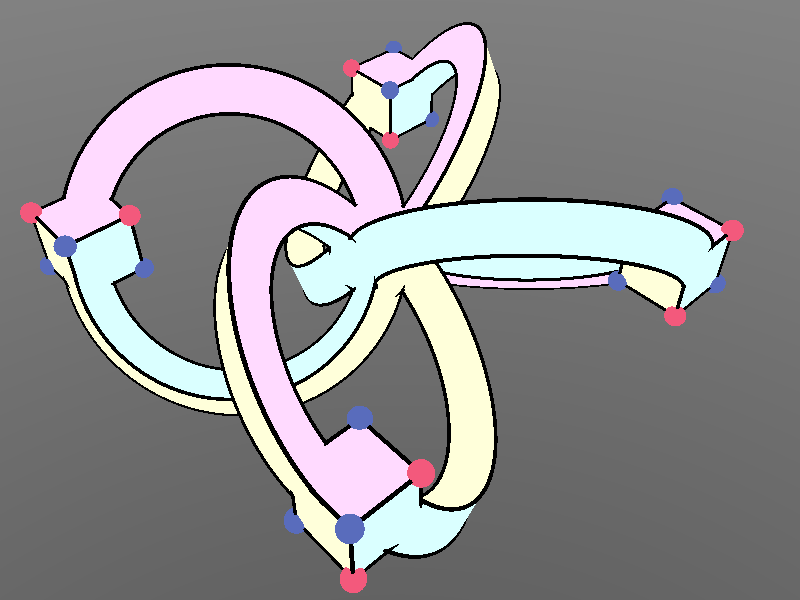 #version 3.5;#include "colors.inc"#include "textures.inc"global_settings {  assumed_gamma 1.0  max_trace_level 5}// ----------------------------------------camera {  location  <7.5, 8.5, -6.5>  direction 1.5*z  right     x*image_width/image_height  look_at   <1, 0.0,  -0.5>}light_source {  <0, 0, 0>  color rgb <0.04, 0.04, 0.04>  translate <-29, 30, -30>}light_source {  <0, 0, 0>  color rgb <0.04, 0.04, 0.04>  translate <-29, 29, -30>}light_source {  <0, 0, 0>  color rgb <0.04, 0.04, 0.04>  translate <-29, 29, -31>}light_source {  <0, 0, 0>  color rgb <0.04, 0.04, 0.04>  translate <-31, 28, -30>}light_source {  <0, 0, 0>  color rgb <0.04, 0.04, 0.04>  translate <-31, 27, -30>}light_source {  <0, 0, 0>  color rgb <0.04, 0.04, 0.04>  translate <-31, 27, -31>}light_source {  <0, 0, 0>  color rgb <0.04, 0.04, 0.04>  translate <-31, 30, -28>}light_source {  <0, 0, 0>  color rgb <0.04, 0.04, 0.04>  translate <-31, 29, -28>}light_source {  <0, 0, 0>  color rgb <0.04, 0.04, 0.04>  translate <-31, 29, -29>}light_source {  <0, 0, 0>  color rgb <0.04, 0.04, 0.04>  translate <29, 0, 0>}light_source {  <0, 0, 0>  color rgb <0.04, 0.04, 0.04>  translate <29, -1, 0>}light_source {  <0, 0, 0>  color rgb <0.04, 0.04, 0.04>  translate <29, -1, -1>}light_source {  <0, 0, 0>  color rgb <0.04, 0.04, 0.04>  translate <23, 24, -21>}light_source {  <0, 0, 0>  color rgb <0.04, 0.04, 0.04>  translate <23, 23, -21>}light_source {  <0, 0, 0>  color rgb <0.04, 0.04, 0.04>  translate <23, 23, -22>}light_source {  <0, 0, 0>  color rgb <0.04, 0.04, 0.04>  translate <-31, 0, 0>}light_source {  <0, 0, 0>  color rgb <0.04, 0.04, 0.04>  translate <-31, -1, 0>}light_source {  <0, 0, 0>  color rgb <0.04, 0.04, 0.04>  translate <-31, -1, -1>}light_source {  <0, 0, 0>  color rgb <0.04, 0.04, 0.04>  translate <26, 30, 30>}light_source {  <0, 0, 0>  color rgb <0.04, 0.04, 0.04>  translate <26, 29, 30>}light_source {  <0, 0, 0>  color rgb <0.04, 0.04, 0.04>  translate <26, 29, 29>}light_source {  <0, 0, 0>  color rgb <0.04, 0.04, 0.04>  translate <24, 32, 30>}light_source {  <0, 0, 0>  color rgb <0.04, 0.04, 0.04>  translate <24, 31, 30>}light_source {  <0, 0, 0>  color rgb <0.04, 0.04, 0.04>  translate <24, 31, 29>}light_source {  <0, 0, 0>  color rgb <0.04, 0.04, 0.04>  translate <24, 30, 32>}light_source {  <0, 0, 0>  color rgb <0.04, 0.04, 0.04>  translate <24, 29, 32>}light_source {  <0, 0, 0>  color rgb <0.04, 0.04, 0.04>  translate <24, 29, 31>}light_source {  <0, 0, 0>  color rgb <0.04, 0.04, 0.04>  translate <24, 30, 30>}light_source {  <0, 0, 0>  color rgb <0.04, 0.04, 0.04>  translate <24, 29, 30>}light_source {  <0, 0, 0>  color rgb <0.04, 0.04, 0.04>  translate <24, 29, 29>}light_source {  <0, 0, 0>  color rgb <0.04, 0.04, 0.04>  translate <31, 25, 30>}light_source {  <0, 0, 0>  color rgb <0.04, 0.04, 0.04>  translate <31, 24, 30>}light_source {  <0, 0, 0>  color rgb <0.04, 0.04, 0.04>  translate <31, 24, 29>}light_source {  <0, 0, 0>  color rgb <0.04, 0.04, 0.04>  translate <29, 27, 30>}light_source {  <0, 0, 0>  color rgb <0.04, 0.04, 0.04>  translate <29, 26, 30>}light_source {  <0, 0, 0>  color rgb <0.04, 0.04, 0.04>  translate <29, 26, 29>}light_source {  <0, 0, 0>  color rgb <0.04, 0.04, 0.04>  translate <29, 25, 32>}light_source {  <0, 0, 0>  color rgb <0.04, 0.04, 0.04>  translate <29, 24, 32>}light_source {  <0, 0, 0>  color rgb <0.04, 0.04, 0.04>  translate <29, 24, 31>}light_source {  <0, 0, 0>  color rgb <0.04, 0.04, 0.04>  translate <29, 25, 30>}light_source {  <0, 0, 0>  color rgb <0.04, 0.04, 0.04>  translate <29, 24, 30>}light_source {  <0, 0, 0>  color rgb <0.04, 0.04, 0.04>  translate <29, 24, 29>}light_source {  <0, 0, 0>  color rgb <0.04, 0.04, 0.04>  translate <31, 30, 25>}light_source {  <0, 0, 0>  color rgb <0.04, 0.04, 0.04>  translate <31, 29, 25>}light_source {  <0, 0, 0>  color rgb <0.04, 0.04, 0.04>  translate <31, 29, 24>}light_source {  <0, 0, 0>  color rgb <0.04, 0.04, 0.04>  translate <29, 32, 25>}light_source {  <0, 0, 0>  color rgb <0.04, 0.04, 0.04>  translate <29, 31, 25>}light_source {  <0, 0, 0>  color rgb <0.04, 0.04, 0.04>  translate <29, 31, 24>}light_source {  <0, 0, 0>  color rgb <0.04, 0.04, 0.04>  translate <29, 30, 27>}light_source {  <0, 0, 0>  color rgb <0.04, 0.04, 0.04>  translate <29, 29, 27>}light_source {  <0, 0, 0>  color rgb <0.04, 0.04, 0.04>  translate <29, 29, 26>}light_source {  <0, 0, 0>  color rgb <0.04, 0.04, 0.04>  translate <29, 30, 25>}light_source {  <0, 0, 0>  color rgb <0.04, 0.04, 0.04>  translate <29, 29, 25>}light_source {  <0, 0, 0>  color rgb <0.04, 0.04, 0.04>  translate <29, 29, 24>}sky_sphere {  pigment {    gradient y    color_map { [0.0 color rgb <0.1,0.1,0.1>] [1.0 color rgb <0.3,0.3,0.3>] }  }}polygon {  5, <-0.5,0.5,0.5>, <-0.5,-0.5,0.5>, <-0.5,-0.5,-0.5>, <-0.5,0.5,-0.5>, <-0.5,0.5,0.5>  texture { pigment { color rgb <1,1,0.7> } }}polygon {  5, <0.5,0.5,0.5>, <0.5,-0.5,0.5>, <0.5,-0.5,-0.5>, <0.5,0.5,-0.5>, <0.5,0.5,0.5>  texture { pigment { color rgb <1,1,0.7> } }}cylinder {  <0.35,0.5,0.5>,  <-0.35,0.5,0.5>,  0.025  texture { pigment { color rgb <0,0,0> } }}cylinder {  <0.35,-0.5,0.5>,  <-0.35,-0.5,0.5>,  0.025  texture { pigment { color rgb <0,0,0> } }}cylinder {  <0.35,-0.5,-0.5>,  <-0.35,-0.5,-0.5>,  0.025  texture { pigment { color rgb <0,0,0> } }}cylinder {  <0.35,0.5,-0.5>,  <-0.35,0.5,-0.5>,  0.025  texture { pigment { color rgb <0,0,0> } }}polygon {  5, <0.5,0.5,-0.5>, <-0.5,0.5,-0.5>, <-0.5,-0.5,-0.5>, <0.5,-0.5,-0.5>, <0.5,0.5,-0.5>  texture { pigment { color rgb <0.7,1,1> } }}polygon {  5, <0.5,0.5,0.5>, <-0.5,0.5,0.5>, <-0.5,-0.5,0.5>, <0.5,-0.5,0.5>, <0.5,0.5,0.5>  texture { pigment { color rgb <0.7,1,1> } }}cylinder {  <0.5,0.5,0.35>,  <0.5,0.5,-0.35>,  0.025  texture { pigment { color rgb <0,0,0> } }}cylinder {  <-0.5,0.5,0.35>,  <-0.5,0.5,-0.35>,  0.025  texture { pigment { color rgb <0,0,0> } }}cylinder {  <-0.5,-0.5,0.35>,  <-0.5,-0.5,-0.35>,  0.025  texture { pigment { color rgb <0,0,0> } }}cylinder {  <0.5,-0.5,0.35>,  <0.5,-0.5,-0.35>,  0.025  texture { pigment { color rgb <0,0,0> } }}polygon {  5, <0.5,-0.5,0.5>, <0.5,-0.5,-0.5>, <-0.5,-0.5,-0.5>, <-0.5,-0.5,0.5>, <0.5,-0.5,0.5>  texture { pigment { color rgb <1,0.7,1> } }}polygon {  5, <0.5,0.5,0.5>, <0.5,0.5,-0.5>, <-0.5,0.5,-0.5>, <-0.5,0.5,0.5>, <0.5,0.5,0.5>  texture { pigment { color rgb <1,0.7,1> } }}cylinder {  <0.5,0.35,0.5>,  <0.5,-0.35,0.5>,  0.025  texture { pigment { color rgb <0,0,0> } }}cylinder {  <0.5,0.35,-0.5>,  <0.5,-0.35,-0.5>,  0.025  texture { pigment { color rgb <0,0,0> } }}cylinder {  <-0.5,0.35,-0.5>,  <-0.5,-0.35,-0.5>,  0.025  texture { pigment { color rgb <0,0,0> } }}cylinder {  <-0.5,0.35,0.5>,  <-0.5,-0.35,0.5>,  0.025  texture { pigment { color rgb <0,0,0> } }}polygon {  5, <2.5,0.5,3.5>, <2.5,-0.5,3.5>, <2.5,-0.5,2.5>, <2.5,0.5,2.5>, <2.5,0.5,3.5>  texture { pigment { color rgb <0.7,1,1> } }}polygon {  5, <3.5,0.5,3.5>, <3.5,-0.5,3.5>, <3.5,-0.5,2.5>, <3.5,0.5,2.5>, <3.5,0.5,3.5>  texture { pigment { color rgb <0.7,1,1> } }}cylinder {  <3.35,0.5,3.5>,  <2.65,0.5,3.5>,  0.025  texture { pigment { color rgb <0,0,0> } }}cylinder {  <3.35,-0.5,3.5>,  <2.65,-0.5,3.5>,  0.025  texture { pigment { color rgb <0,0,0> } }}cylinder {  <3.35,-0.5,2.5>,  <2.65,-0.5,2.5>,  0.025  texture { pigment { color rgb <0,0,0> } }}cylinder {  <3.35,0.5,2.5>,  <2.65,0.5,2.5>,  0.025  texture { pigment { color rgb <0,0,0> } }}polygon {  5, <3.5,0.5,2.5>, <2.5,0.5,2.5>, <2.5,-0.5,2.5>, <3.5,-0.5,2.5>, <3.5,0.5,2.5>  texture { pigment { color rgb <1,1,0.7> } }}polygon {  5, <3.5,0.5,3.5>, <2.5,0.5,3.5>, <2.5,-0.5,3.5>, <3.5,-0.5,3.5>, <3.5,0.5,3.5>  texture { pigment { color rgb <1,1,0.7> } }}cylinder {  <3.5,0.5,3.35>,  <3.5,0.5,2.65>,  0.025  texture { pigment { color rgb <0,0,0> } }}cylinder {  <2.5,0.5,3.35>,  <2.5,0.5,2.65>,  0.025  texture { pigment { color rgb <0,0,0> } }}cylinder {  <2.5,-0.5,3.35>,  <2.5,-0.5,2.65>,  0.025  texture { pigment { color rgb <0,0,0> } }}cylinder {  <3.5,-0.5,3.35>,  <3.5,-0.5,2.65>,  0.025  texture { pigment { color rgb <0,0,0> } }}polygon {  5, <3.5,-0.5,3.5>, <3.5,-0.5,2.5>, <2.5,-0.5,2.5>, <2.5,-0.5,3.5>, <3.5,-0.5,3.5>  texture { pigment { color rgb <1,0.7,1> } }}polygon {  5, <3.5,0.5,3.5>, <3.5,0.5,2.5>, <2.5,0.5,2.5>, <2.5,0.5,3.5>, <3.5,0.5,3.5>  texture { pigment { color rgb <1,0.7,1> } }}cylinder {  <3.5,0.35,3.5>,  <3.5,-0.35,3.5>,  0.025  texture { pigment { color rgb <0,0,0> } }}cylinder {  <3.5,0.35,2.5>,  <3.5,-0.35,2.5>,  0.025  texture { pigment { color rgb <0,0,0> } }}cylinder {  <2.5,0.35,2.5>,  <2.5,-0.35,2.5>,  0.025  texture { pigment { color rgb <0,0,0> } }}cylinder {  <2.5,0.35,3.5>,  <2.5,-0.35,3.5>,  0.025  texture { pigment { color rgb <0,0,0> } }}sphere {  <2.5,-0.5,2.5>,0.15  texture {        Vicks_Bottle_Glass        finish {            ambient <0.9,0.9,0.9>            diffuse 0.2            reflection .5            specular 2            roughness .001        }      }}sphere {  <2.5,0.5,2.5>,0.15  texture {        Ruby_Glass        finish {            ambient <0.9,0.9,0.9>            diffuse 0.2            reflection .5            specular 2            roughness .001        }      }}sphere {  <2.5,0.5,3.5>,0.15  texture {        Vicks_Bottle_Glass        finish {            ambient <0.9,0.9,0.9>            diffuse 0.2            reflection .5            specular 2            roughness .001        }      }}sphere {  <3.5,-0.5,2.5>,0.15  texture {        Ruby_Glass        finish {            ambient <0.9,0.9,0.9>            diffuse 0.2            reflection .5            specular 2            roughness .001        }      }}sphere {  <3.5,-0.5,3.5>,0.15  texture {        Vicks_Bottle_Glass        finish {            ambient <0.9,0.9,0.9>            diffuse 0.2            reflection .5            specular 2            roughness .001        }      }}sphere {  <3.5,0.5,3.5>,0.15  texture {        Ruby_Glass        finish {            ambient <0.9,0.9,0.9>            diffuse 0.2            reflection .5            specular 2            roughness .001        }      }}polygon {  5, <2.5,0.5,-2.5>, <2.5,-0.5,-2.5>, <2.5,-0.5,-3.5>, <2.5,0.5,-3.5>, <2.5,0.5,-2.5>  texture { pigment { color rgb <0.7,1,1> } }}polygon {  5, <3.5,0.5,-2.5>, <3.5,-0.5,-2.5>, <3.5,-0.5,-3.5>, <3.5,0.5,-3.5>, <3.5,0.5,-2.5>  texture { pigment { color rgb <0.7,1,1> } }}cylinder {  <3.35,0.5,-2.5>,  <2.65,0.5,-2.5>,  0.025  texture { pigment { color rgb <0,0,0> } }}cylinder {  <3.35,-0.5,-2.5>,  <2.65,-0.5,-2.5>,  0.025  texture { pigment { color rgb <0,0,0> } }}cylinder {  <3.35,-0.5,-3.5>,  <2.65,-0.5,-3.5>,  0.025  texture { pigment { color rgb <0,0,0> } }}cylinder {  <3.35,0.5,-3.5>,  <2.65,0.5,-3.5>,  0.025  texture { pigment { color rgb <0,0,0> } }}polygon {  5, <3.5,0.5,-3.5>, <2.5,0.5,-3.5>, <2.5,-0.5,-3.5>, <3.5,-0.5,-3.5>, <3.5,0.5,-3.5>  texture { pigment { color rgb <1,1,0.7> } }}polygon {  5, <3.5,0.5,-2.5>, <2.5,0.5,-2.5>, <2.5,-0.5,-2.5>, <3.5,-0.5,-2.5>, <3.5,0.5,-2.5>  texture { pigment { color rgb <1,1,0.7> } }}cylinder {  <3.5,0.5,-2.65>,  <3.5,0.5,-3.35>,  0.025  texture { pigment { color rgb <0,0,0> } }}cylinder {  <2.5,0.5,-2.65>,  <2.5,0.5,-3.35>,  0.025  texture { pigment { color rgb <0,0,0> } }}cylinder {  <2.5,-0.5,-2.65>,  <2.5,-0.5,-3.35>,  0.025  texture { pigment { color rgb <0,0,0> } }}cylinder {  <3.5,-0.5,-2.65>,  <3.5,-0.5,-3.35>,  0.025  texture { pigment { color rgb <0,0,0> } }}polygon {  5, <3.5,-0.5,-2.5>, <3.5,-0.5,-3.5>, <2.5,-0.5,-3.5>, <2.5,-0.5,-2.5>, <3.5,-0.5,-2.5>  texture { pigment { color rgb <1,0.7,1> } }}polygon {  5, <3.5,0.5,-2.5>, <3.5,0.5,-3.5>, <2.5,0.5,-3.5>, <2.5,0.5,-2.5>, <3.5,0.5,-2.5>  texture { pigment { color rgb <1,0.7,1> } }}cylinder {  <3.5,0.35,-2.5>,  <3.5,-0.35,-2.5>,  0.025  texture { pigment { color rgb <0,0,0> } }}cylinder {  <3.5,0.35,-3.5>,  <3.5,-0.35,-3.5>,  0.025  texture { pigment { color rgb <0,0,0> } }}cylinder {  <2.5,0.35,-3.5>,  <2.5,-0.35,-3.5>,  0.025  texture { pigment { color rgb <0,0,0> } }}cylinder {  <2.5,0.35,-2.5>,  <2.5,-0.35,-2.5>,  0.025  texture { pigment { color rgb <0,0,0> } }}sphere {  <2.5,-0.5,-3.5>,0.15  texture {        Vicks_Bottle_Glass        finish {            ambient <0.9,0.9,0.9>            diffuse 0.2            reflection .5            specular 2            roughness .001        }      }}sphere {  <2.5,-0.5,-2.5>,0.15  texture {        Ruby_Glass        finish {            ambient <0.9,0.9,0.9>            diffuse 0.2            reflection .5            specular 2            roughness .001        }      }}sphere {  <2.5,0.5,-2.5>,0.15  texture {        Vicks_Bottle_Glass        finish {            ambient <0.9,0.9,0.9>            diffuse 0.2            reflection .5            specular 2            roughness .001        }      }}sphere {  <3.5,-0.5,-3.5>,0.15  texture {        Ruby_Glass        finish {            ambient <0.9,0.9,0.9>            diffuse 0.2            reflection .5            specular 2            roughness .001        }      }}sphere {  <3.5,0.5,-3.5>,0.15  texture {        Vicks_Bottle_Glass        finish {            ambient <0.9,0.9,0.9>            diffuse 0.2            reflection .5            specular 2            roughness .001        }      }}sphere {  <3.5,0.5,-2.5>,0.15  texture {        Ruby_Glass        finish {            ambient <0.9,0.9,0.9>            diffuse 0.2            reflection .5            specular 2            roughness .001        }      }}polygon {  5, <-3.5,0.5,3.5>, <-3.5,-0.5,3.5>, <-3.5,-0.5,2.5>, <-3.5,0.5,2.5>, <-3.5,0.5,3.5>  texture { pigment { color rgb <0.7,1,1> } }}polygon {  5, <-2.5,0.5,3.5>, <-2.5,-0.5,3.5>, <-2.5,-0.5,2.5>, <-2.5,0.5,2.5>, <-2.5,0.5,3.5>  texture { pigment { color rgb <0.7,1,1> } }}cylinder {  <-2.65,0.5,3.5>,  <-3.35,0.5,3.5>,  0.025  texture { pigment { color rgb <0,0,0> } }}cylinder {  <-2.65,-0.5,3.5>,  <-3.35,-0.5,3.5>,  0.025  texture { pigment { color rgb <0,0,0> } }}cylinder {  <-2.65,-0.5,2.5>,  <-3.35,-0.5,2.5>,  0.025  texture { pigment { color rgb <0,0,0> } }}cylinder {  <-2.65,0.5,2.5>,  <-3.35,0.5,2.5>,  0.025  texture { pigment { color rgb <0,0,0> } }}polygon {  5, <-2.5,0.5,2.5>, <-3.5,0.5,2.5>, <-3.5,-0.5,2.5>, <-2.5,-0.5,2.5>, <-2.5,0.5,2.5>  texture { pigment { color rgb <1,1,0.7> } }}polygon {  5, <-2.5,0.5,3.5>, <-3.5,0.5,3.5>, <-3.5,-0.5,3.5>, <-2.5,-0.5,3.5>, <-2.5,0.5,3.5>  texture { pigment { color rgb <1,1,0.7> } }}cylinder {  <-2.5,0.5,3.35>,  <-2.5,0.5,2.65>,  0.025  texture { pigment { color rgb <0,0,0> } }}cylinder {  <-3.5,0.5,3.35>,  <-3.5,0.5,2.65>,  0.025  texture { pigment { color rgb <0,0,0> } }}cylinder {  <-3.5,-0.5,3.35>,  <-3.5,-0.5,2.65>,  0.025  texture { pigment { color rgb <0,0,0> } }}cylinder {  <-2.5,-0.5,3.35>,  <-2.5,-0.5,2.65>,  0.025  texture { pigment { color rgb <0,0,0> } }}polygon {  5, <-2.5,-0.5,3.5>, <-2.5,-0.5,2.5>, <-3.5,-0.5,2.5>, <-3.5,-0.5,3.5>, <-2.5,-0.5,3.5>  texture { pigment { color rgb <1,0.7,1> } }}polygon {  5, <-2.5,0.5,3.5>, <-2.5,0.5,2.5>, <-3.5,0.5,2.5>, <-3.5,0.5,3.5>, <-2.5,0.5,3.5>  texture { pigment { color rgb <1,0.7,1> } }}cylinder {  <-2.5,0.35,3.5>,  <-2.5,-0.35,3.5>,  0.025  texture { pigment { color rgb <0,0,0> } }}cylinder {  <-2.5,0.35,2.5>,  <-2.5,-0.35,2.5>,  0.025  texture { pigment { color rgb <0,0,0> } }}cylinder {  <-3.5,0.35,2.5>,  <-3.5,-0.35,2.5>,  0.025  texture { pigment { color rgb <0,0,0> } }}cylinder {  <-3.5,0.35,3.5>,  <-3.5,-0.35,3.5>,  0.025  texture { pigment { color rgb <0,0,0> } }}sphere {  <-3.5,0.5,2.5>,0.15  texture {        Ruby_Glass        finish {            ambient <0.9,0.9,0.9>            diffuse 0.2            reflection .5            specular 2            roughness .001        }      }}sphere {  <-3.5,-0.5,3.5>,0.15  texture {        Ruby_Glass        finish {            ambient <0.9,0.9,0.9>            diffuse 0.2            reflection .5            specular 2            roughness .001        }      }}sphere {  <-3.5,0.5,3.5>,0.15  texture {        Vicks_Bottle_Glass        finish {            ambient <0.9,0.9,0.9>            diffuse 0.2            reflection .5            specular 2            roughness .001        }      }}sphere {  <-2.5,-0.5,2.5>,0.15  texture {        Ruby_Glass        finish {            ambient <0.9,0.9,0.9>            diffuse 0.2            reflection .5            specular 2            roughness .001        }      }}sphere {  <-2.5,0.5,2.5>,0.15  texture {        Vicks_Bottle_Glass        finish {            ambient <0.9,0.9,0.9>            diffuse 0.2            reflection .5            specular 2            roughness .001        }      }}sphere {  <-2.5,-0.5,3.5>,0.15  texture {        Vicks_Bottle_Glass        finish {            ambient <0.9,0.9,0.9>            diffuse 0.2            reflection .5            specular 2            roughness .001        }      }}polygon {  5, <-3.5,0.5,-2.5>, <-3.5,-0.5,-2.5>, <-3.5,-0.5,-3.5>, <-3.5,0.5,-3.5>, <-3.5,0.5,-2.5>  texture { pigment { color rgb <0.7,1,1> } }}polygon {  5, <-2.5,0.5,-2.5>, <-2.5,-0.5,-2.5>, <-2.5,-0.5,-3.5>, <-2.5,0.5,-3.5>, <-2.5,0.5,-2.5>  texture { pigment { color rgb <0.7,1,1> } }}cylinder {  <-2.65,0.5,-2.5>,  <-3.35,0.5,-2.5>,  0.025  texture { pigment { color rgb <0,0,0> } }}cylinder {  <-2.65,-0.5,-2.5>,  <-3.35,-0.5,-2.5>,  0.025  texture { pigment { color rgb <0,0,0> } }}cylinder {  <-2.65,-0.5,-3.5>,  <-3.35,-0.5,-3.5>,  0.025  texture { pigment { color rgb <0,0,0> } }}cylinder {  <-2.65,0.5,-3.5>,  <-3.35,0.5,-3.5>,  0.025  texture { pigment { color rgb <0,0,0> } }}polygon {  5, <-2.5,0.5,-3.5>, <-3.5,0.5,-3.5>, <-3.5,-0.5,-3.5>, <-2.5,-0.5,-3.5>, <-2.5,0.5,-3.5>  texture { pigment { color rgb <1,1,0.7> } }}polygon {  5, <-2.5,0.5,-2.5>, <-3.5,0.5,-2.5>, <-3.5,-0.5,-2.5>, <-2.5,-0.5,-2.5>, <-2.5,0.5,-2.5>  texture { pigment { color rgb <1,1,0.7> } }}cylinder {  <-2.5,0.5,-2.65>,  <-2.5,0.5,-3.35>,  0.025  texture { pigment { color rgb <0,0,0> } }}cylinder {  <-3.5,0.5,-2.65>,  <-3.5,0.5,-3.35>,  0.025  texture { pigment { color rgb <0,0,0> } }}cylinder {  <-3.5,-0.5,-2.65>,  <-3.5,-0.5,-3.35>,  0.025  texture { pigment { color rgb <0,0,0> } }}cylinder {  <-2.5,-0.5,-2.65>,  <-2.5,-0.5,-3.35>,  0.025  texture { pigment { color rgb <0,0,0> } }}polygon {  5, <-2.5,-0.5,-2.5>, <-2.5,-0.5,-3.5>, <-3.5,-0.5,-3.5>, <-3.5,-0.5,-2.5>, <-2.5,-0.5,-2.5>  texture { pigment { color rgb <1,0.7,1> } }}polygon {  5, <-2.5,0.5,-2.5>, <-2.5,0.5,-3.5>, <-3.5,0.5,-3.5>, <-3.5,0.5,-2.5>, <-2.5,0.5,-2.5>  texture { pigment { color rgb <1,0.7,1> } }}cylinder {  <-2.5,0.35,-2.5>,  <-2.5,-0.35,-2.5>,  0.025  texture { pigment { color rgb <0,0,0> } }}cylinder {  <-2.5,0.35,-3.5>,  <-2.5,-0.35,-3.5>,  0.025  texture { pigment { color rgb <0,0,0> } }}cylinder {  <-3.5,0.35,-3.5>,  <-3.5,-0.35,-3.5>,  0.025  texture { pigment { color rgb <0,0,0> } }}cylinder {  <-3.5,0.35,-2.5>,  <-3.5,-0.35,-2.5>,  0.025  texture { pigment { color rgb <0,0,0> } }}sphere {  <-3.5,-0.5,-3.5>,0.15  texture {        Vicks_Bottle_Glass        finish {            ambient <0.9,0.9,0.9>            diffuse 0.2            reflection .5            specular 2            roughness .001        }      }}sphere {  <-3.5,0.5,-3.5>,0.15  texture {        Ruby_Glass        finish {            ambient <0.9,0.9,0.9>            diffuse 0.2            reflection .5            specular 2            roughness .001        }      }}sphere {  <-3.5,-0.5,-2.5>,0.15  texture {        Ruby_Glass        finish {            ambient <0.9,0.9,0.9>            diffuse 0.2            reflection .5            specular 2            roughness .001        }      }}sphere {  <-2.5,0.5,-3.5>,0.15  texture {        Vicks_Bottle_Glass        finish {            ambient <0.9,0.9,0.9>            diffuse 0.2            reflection .5            specular 2            roughness .001        }      }}sphere {  <-2.5,-0.5,-2.5>,0.15  texture {        Vicks_Bottle_Glass        finish {            ambient <0.9,0.9,0.9>            diffuse 0.2            reflection .5            specular 2            roughness .001        }      }}sphere {  <-2.5,0.5,-2.5>,0.15  texture {        Ruby_Glass        finish {            ambient <0.9,0.9,0.9>            diffuse 0.2            reflection .5            specular 2            roughness .001        }      }}disc {  <1.5,0,1.5>  <-1,1,1>2.5495097568 1.87082869339  texture { pigment { color rgb <1,0.7,1> } }}disc {  <1.5,0,-1.5>  <1,1,1>2.5495097568 1.87082869339  texture { pigment { color rgb <1,0.7,1> } }}disc {  <-1.5,0,1.5>  <-1,1,-1>2.5495097568 1.87082869339  texture { pigment { color rgb <1,0.7,1> } }}disc {  <-1.5,0,-1.5>  <1,1,-1>2.5495097568 1.87082869339  texture { pigment { color rgb <1,0.7,1> } }}torus {  1.87082869339, 0.025  texture { pigment { color rgb <0,0,0> } }  rotate <54.7356103172,45,0>  translate <1.5,0,-1.5>}torus {  2.5495097568, 0.025  texture { pigment { color rgb <0,0,0> } }  rotate <54.7356103172,45,0>  translate <1.5,0,-1.5>}torus {  2.16024689947, 0.025  texture { pigment { color rgb <0,0,0> } }  rotate <54.7356103172,45,0>  translate <1.5,0,-1.5>  translate <0.333333333333,0.333333333333,0.333333333333>  clipped_by { box { <-5,-5,-5>, <5,0,5> } }}torus {  2.16024689947, 0.025  texture { pigment { color rgb <0,0,0> } }  rotate <54.7356103172,45,0>  translate <1.5,0,-1.5>  translate <-0.333333333333,-0.333333333333,-0.333333333333>  clipped_by { box { <-5,0,-5>, <5,5,5> } }}torus {  1.87082869339, 0.025  texture { pigment { color rgb <0,0,0> } }  rotate <54.7356103172,45,0>  translate <1.5,0,-1.5>  rotate <0,90,0>}torus {  2.5495097568, 0.025  texture { pigment { color rgb <0,0,0> } }  rotate <54.7356103172,45,0>  translate <1.5,0,-1.5>  rotate <0,90,0>}torus {  2.16024689947, 0.025  texture { pigment { color rgb <0,0,0> } }  rotate <54.7356103172,45,0>  translate <1.5,0,-1.5>  translate <0.333333333333,0.333333333333,0.333333333333>  clipped_by { box { <-5,-5,-5>, <5,0,5> } }  rotate <0,90,0>}torus {  2.16024689947, 0.025  texture { pigment { color rgb <0,0,0> } }  rotate <54.7356103172,45,0>  translate <1.5,0,-1.5>  translate <-0.333333333333,-0.333333333333,-0.333333333333>  clipped_by { box { <-5,0,-5>, <5,5,5> } }  rotate <0,90,0>}torus {  1.87082869339, 0.025  texture { pigment { color rgb <0,0,0> } }  rotate <54.7356103172,45,0>  translate <1.5,0,-1.5>  rotate <0,90,0>  rotate <0,90,0>}torus {  2.5495097568, 0.025  texture { pigment { color rgb <0,0,0> } }  rotate <54.7356103172,45,0>  translate <1.5,0,-1.5>  rotate <0,90,0>  rotate <0,90,0>}torus {  2.16024689947, 0.025  texture { pigment { color rgb <0,0,0> } }  rotate <54.7356103172,45,0>  translate <1.5,0,-1.5>  translate <0.333333333333,0.333333333333,0.333333333333>  clipped_by { box { <-5,-5,-5>, <5,0,5> } }  rotate <0,90,0>  rotate <0,90,0>}torus {  2.16024689947, 0.025  texture { pigment { color rgb <0,0,0> } }  rotate <54.7356103172,45,0>  translate <1.5,0,-1.5>  translate <-0.333333333333,-0.333333333333,-0.333333333333>  clipped_by { box { <-5,0,-5>, <5,5,5> } }  rotate <0,90,0>  rotate <0,90,0>}torus {  1.87082869339, 0.025  texture { pigment { color rgb <0,0,0> } }  rotate <54.7356103172,45,0>  translate <1.5,0,-1.5>  rotate <0,90,0>  rotate <0,90,0>  rotate <0,90,0>}torus {  2.5495097568, 0.025  texture { pigment { color rgb <0,0,0> } }  rotate <54.7356103172,45,0>  translate <1.5,0,-1.5>  rotate <0,90,0>  rotate <0,90,0>  rotate <0,90,0>}torus {  2.16024689947, 0.025  texture { pigment { color rgb <0,0,0> } }  rotate <54.7356103172,45,0>  translate <1.5,0,-1.5>  translate <0.333333333333,0.333333333333,0.333333333333>  clipped_by { box { <-5,-5,-5>, <5,0,5> } }  rotate <0,90,0>  rotate <0,90,0>  rotate <0,90,0>}torus {  2.16024689947, 0.025  texture { pigment { color rgb <0,0,0> } }  rotate <54.7356103172,45,0>  translate <1.5,0,-1.5>  translate <-0.333333333333,-0.333333333333,-0.333333333333>  clipped_by { box { <-5,0,-5>, <5,5,5> } }  rotate <0,90,0>  rotate <0,90,0>  rotate <0,90,0>}cone {  <1.16666666667, -0.333333333333, -1.83333333333>, 2.16024689947  <1.5, 0, -1.5>, 1.87082869339 open  texture { pigment { color rgb <0.7,1,1> } }  clipped_by { box { <-5,0,-5>, <5,5,5> } }}cone {  <1.83333333333, 0.333333333333, -1.16666666667>, 2.16024689947  <1.5, 0, -1.5>, 1.87082869339 open  texture { pigment { color rgb <1,1,0.7> } }  clipped_by { box { <-5,-5,-5>, <5,0,5> } }}cone {  <1.16666666667, -0.333333333333, -1.83333333333>, 2.16024689947  <1.5, 0, -1.5>, 2.5495097568 open  texture { pigment { color rgb <1,1,0.7> } }  clipped_by { box { <-5,0,-5>, <5,5,5> } }}cone {  <1.83333333333, 0.333333333333, -1.16666666667>, 2.16024689947  <1.5, 0, -1.5>, 2.5495097568 open  texture { pigment { color rgb <0.7,1,1> } }  clipped_by { box { <-5,-5,-5>, <5,0,5> } }}cone {  <1.16666666667, -0.333333333333, -1.83333333333>, 2.16024689947  <1.5, 0, -1.5>, 1.87082869339 open  texture { pigment { color rgb <1,1,0.7> } }  clipped_by { box { <-5,0,-5>, <5,5,5> } }  rotate <0,90,0>}cone {  <1.83333333333, 0.333333333333, -1.16666666667>, 2.16024689947  <1.5, 0, -1.5>, 1.87082869339 open  texture { pigment { color rgb <0.7,1,1> } }  clipped_by { box { <-5,-5,-5>, <5,0,5> } }  rotate <0,90,0>}cone {  <1.16666666667, -0.333333333333, -1.83333333333>, 2.16024689947  <1.5, 0, -1.5>, 2.5495097568 open  texture { pigment { color rgb <0.7,1,1> } }  clipped_by { box { <-5,0,-5>, <5,5,5> } }  rotate <0,90,0>}cone {  <1.83333333333, 0.333333333333, -1.16666666667>, 2.16024689947  <1.5, 0, -1.5>, 2.5495097568 open  texture { pigment { color rgb <1,1,0.7> } }  clipped_by { box { <-5,-5,-5>, <5,0,5> } }  rotate <0,90,0>}cone {  <1.16666666667, -0.333333333333, -1.83333333333>, 2.16024689947  <1.5, 0, -1.5>, 1.87082869339 open  texture { pigment { color rgb <0.7,1,1> } }  clipped_by { box { <-5,0,-5>, <5,5,5> } }  rotate <0,90,0>  rotate <0,90,0>}cone {  <1.83333333333, 0.333333333333, -1.16666666667>, 2.16024689947  <1.5, 0, -1.5>, 1.87082869339 open  texture { pigment { color rgb <1,1,0.7> } }  clipped_by { box { <-5,-5,-5>, <5,0,5> } }  rotate <0,90,0>  rotate <0,90,0>}cone {  <1.16666666667, -0.333333333333, -1.83333333333>, 2.16024689947  <1.5, 0, -1.5>, 2.5495097568 open  texture { pigment { color rgb <1,1,0.7> } }  clipped_by { box { <-5,0,-5>, <5,5,5> } }  rotate <0,90,0>  rotate <0,90,0>}cone {  <1.83333333333, 0.333333333333, -1.16666666667>, 2.16024689947  <1.5, 0, -1.5>, 2.5495097568 open  texture { pigment { color rgb <0.7,1,1> } }  clipped_by { box { <-5,-5,-5>, <5,0,5> } }  rotate <0,90,0>  rotate <0,90,0>}cone {  <1.16666666667, -0.333333333333, -1.83333333333>, 2.16024689947  <1.5, 0, -1.5>, 1.87082869339 open  texture { pigment { color rgb <1,1,0.7> } }  clipped_by { box { <-5,0,-5>, <5,5,5> } }  rotate <0,90,0>  rotate <0,90,0>  rotate <0,90,0>}cone {  <1.83333333333, 0.333333333333, -1.16666666667>, 2.16024689947  <1.5, 0, -1.5>, 1.87082869339 open  texture { pigment { color rgb <0.7,1,1> } }  clipped_by { box { <-5,-5,-5>, <5,0,5> } }  rotate <0,90,0>  rotate <0,90,0>  rotate <0,90,0>}cone {  <1.16666666667, -0.333333333333, -1.83333333333>, 2.16024689947  <1.5, 0, -1.5>, 2.5495097568 open  texture { pigment { color rgb <0.7,1,1> } }  clipped_by { box { <-5,0,-5>, <5,5,5> } }  rotate <0,90,0>  rotate <0,90,0>  rotate <0,90,0>}cone {  <1.83333333333, 0.333333333333, -1.16666666667>, 2.16024689947  <1.5, 0, -1.5>, 2.5495097568 open  texture { pigment { color rgb <1,1,0.7> } }  clipped_by { box { <-5,-5,-5>, <5,0,5> } }  rotate <0,90,0>  rotate <0,90,0>  rotate <0,90,0>}